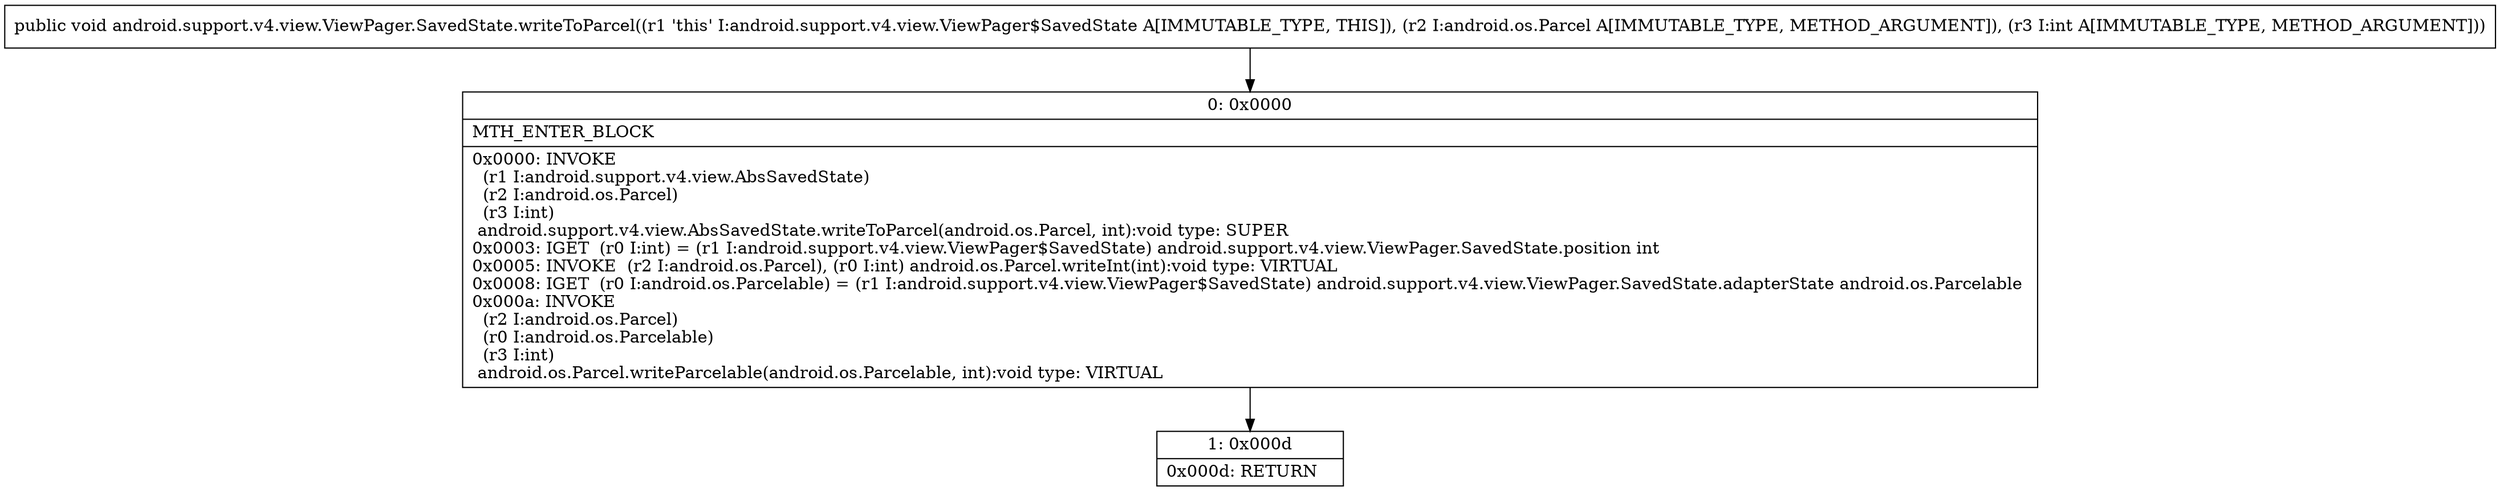 digraph "CFG forandroid.support.v4.view.ViewPager.SavedState.writeToParcel(Landroid\/os\/Parcel;I)V" {
Node_0 [shape=record,label="{0\:\ 0x0000|MTH_ENTER_BLOCK\l|0x0000: INVOKE  \l  (r1 I:android.support.v4.view.AbsSavedState)\l  (r2 I:android.os.Parcel)\l  (r3 I:int)\l android.support.v4.view.AbsSavedState.writeToParcel(android.os.Parcel, int):void type: SUPER \l0x0003: IGET  (r0 I:int) = (r1 I:android.support.v4.view.ViewPager$SavedState) android.support.v4.view.ViewPager.SavedState.position int \l0x0005: INVOKE  (r2 I:android.os.Parcel), (r0 I:int) android.os.Parcel.writeInt(int):void type: VIRTUAL \l0x0008: IGET  (r0 I:android.os.Parcelable) = (r1 I:android.support.v4.view.ViewPager$SavedState) android.support.v4.view.ViewPager.SavedState.adapterState android.os.Parcelable \l0x000a: INVOKE  \l  (r2 I:android.os.Parcel)\l  (r0 I:android.os.Parcelable)\l  (r3 I:int)\l android.os.Parcel.writeParcelable(android.os.Parcelable, int):void type: VIRTUAL \l}"];
Node_1 [shape=record,label="{1\:\ 0x000d|0x000d: RETURN   \l}"];
MethodNode[shape=record,label="{public void android.support.v4.view.ViewPager.SavedState.writeToParcel((r1 'this' I:android.support.v4.view.ViewPager$SavedState A[IMMUTABLE_TYPE, THIS]), (r2 I:android.os.Parcel A[IMMUTABLE_TYPE, METHOD_ARGUMENT]), (r3 I:int A[IMMUTABLE_TYPE, METHOD_ARGUMENT])) }"];
MethodNode -> Node_0;
Node_0 -> Node_1;
}

